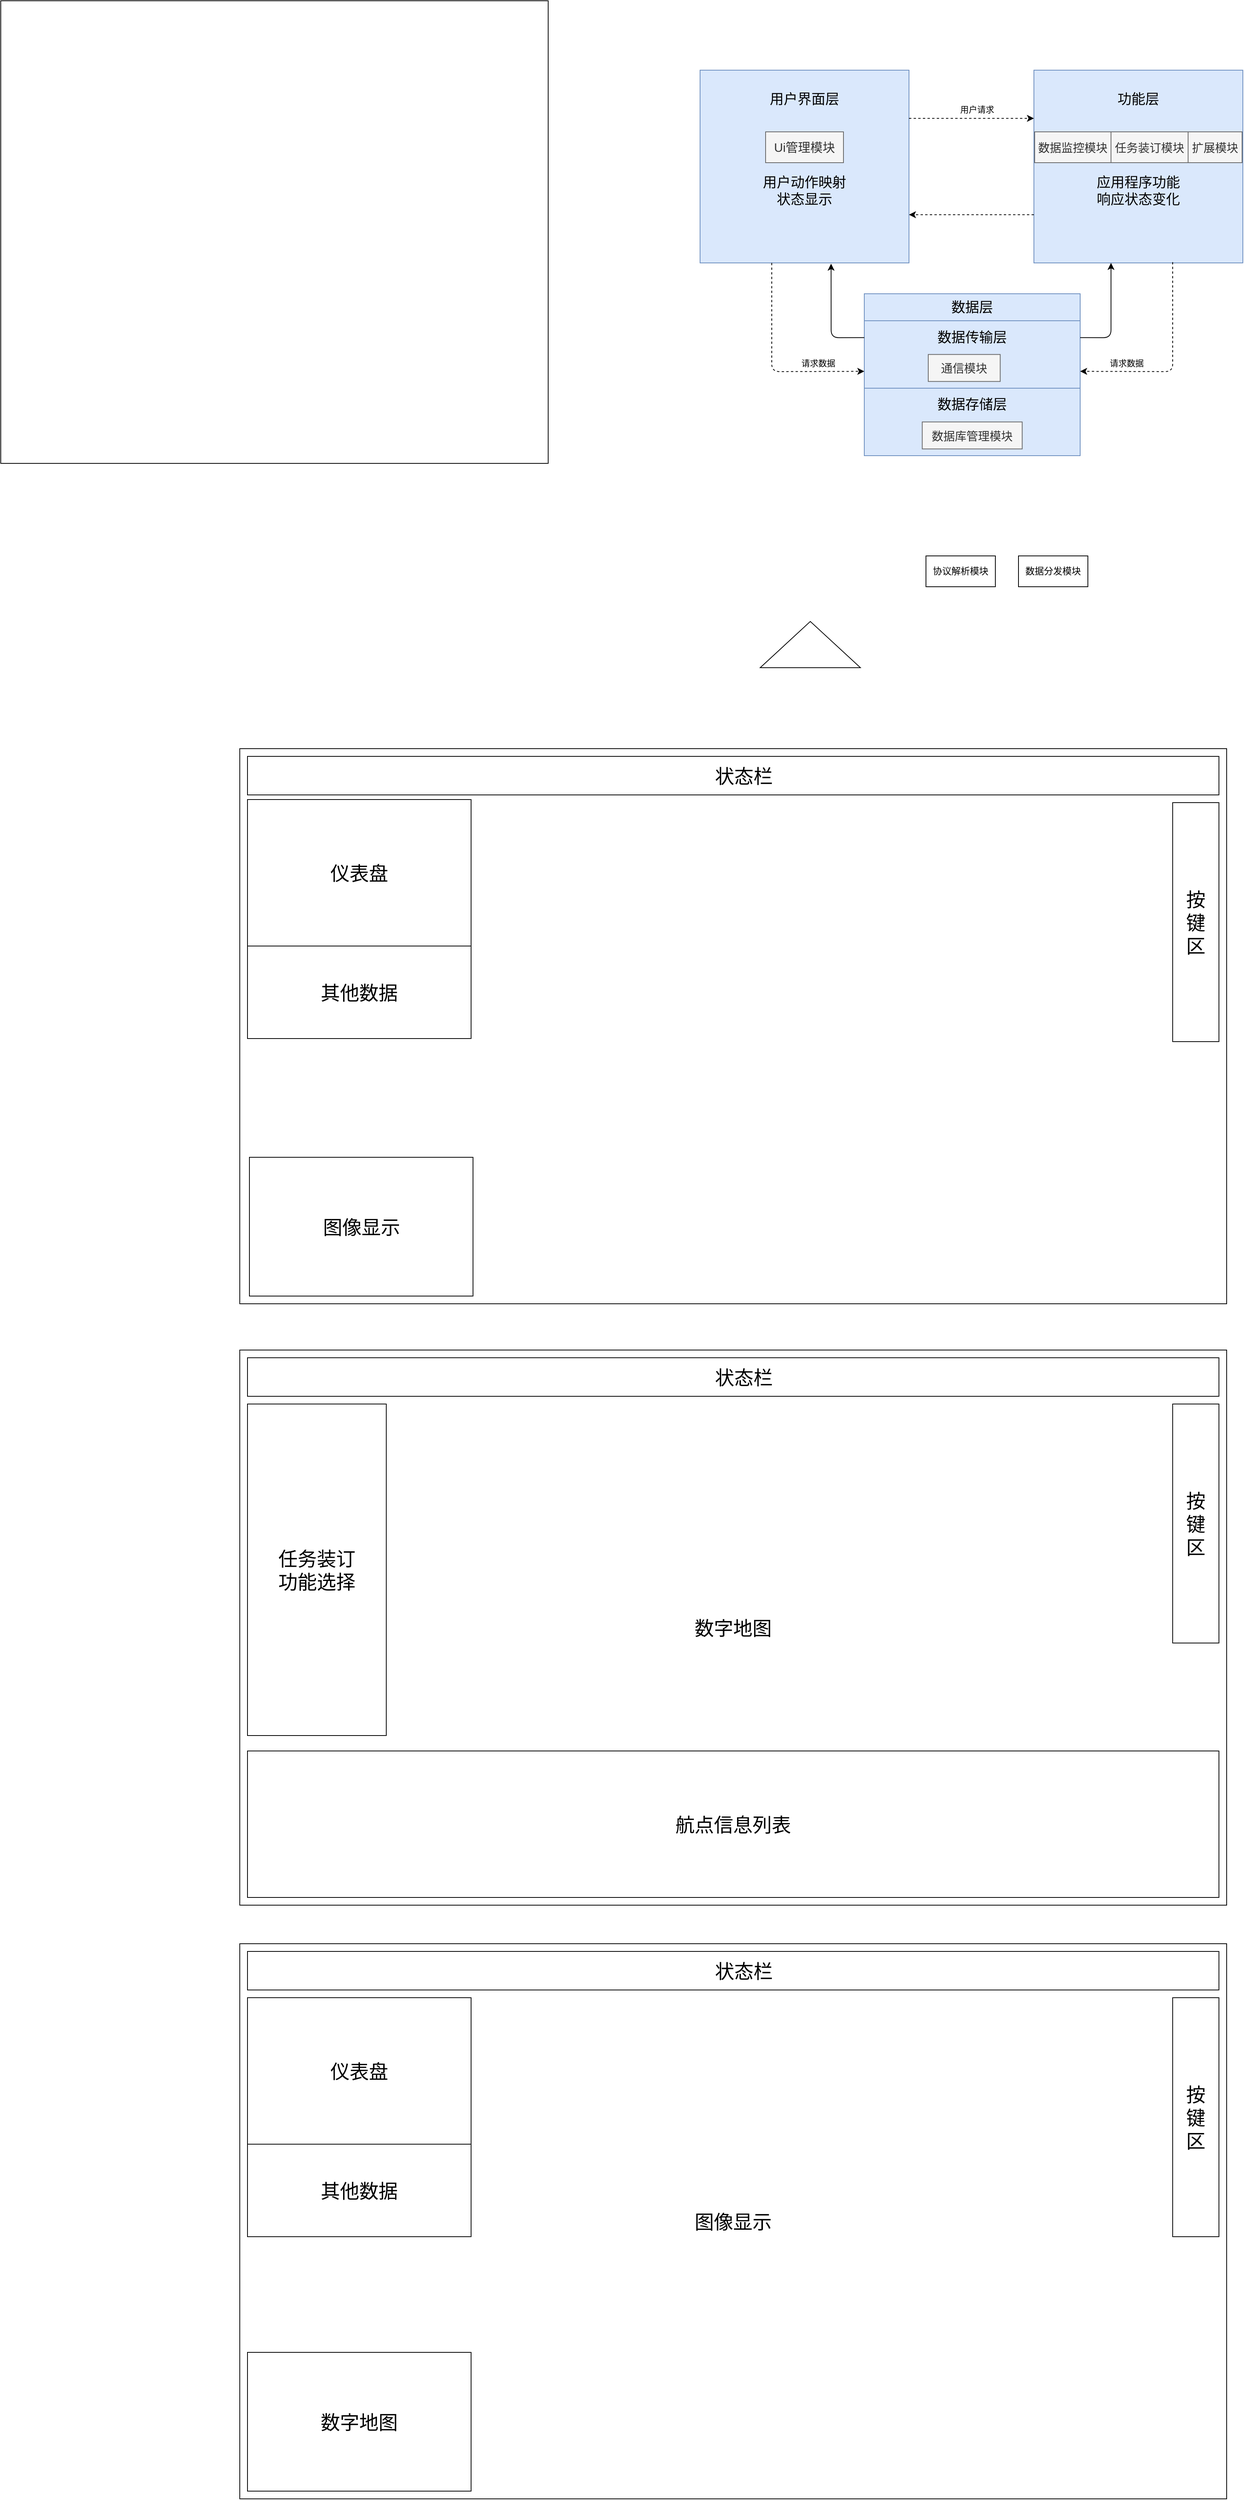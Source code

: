 <mxfile version="14.6.1" type="github">
  <diagram id="XL6aL3diKBtOu2nn48kT" name="Page-1">
    <mxGraphModel dx="2249" dy="1963" grid="1" gridSize="10" guides="1" tooltips="1" connect="1" arrows="1" fold="1" page="1" pageScale="1" pageWidth="827" pageHeight="1169" math="0" shadow="0">
      <root>
        <mxCell id="0" />
        <mxCell id="1" parent="0" />
        <mxCell id="3zyboHyzZbom233ZzuhM-11" value="" style="rounded=0;whiteSpace=wrap;html=1;" parent="1" vertex="1">
          <mxGeometry x="-80" y="-140" width="710" height="600" as="geometry" />
        </mxCell>
        <mxCell id="3zyboHyzZbom233ZzuhM-3" value="数据分发模块" style="rounded=0;whiteSpace=wrap;html=1;" parent="1" vertex="1">
          <mxGeometry x="1240" y="580" width="90" height="40" as="geometry" />
        </mxCell>
        <mxCell id="3zyboHyzZbom233ZzuhM-7" value="协议解析模块" style="rounded=0;whiteSpace=wrap;html=1;" parent="1" vertex="1">
          <mxGeometry x="1120" y="580" width="90" height="40" as="geometry" />
        </mxCell>
        <mxCell id="6aZpRVK1wGklk4xLISPi-1" value="" style="rounded=0;whiteSpace=wrap;html=1;" parent="1" vertex="1">
          <mxGeometry x="230" y="830" width="1280" height="720" as="geometry" />
        </mxCell>
        <mxCell id="6aZpRVK1wGklk4xLISPi-2" value="&amp;nbsp; &amp;nbsp; 状态栏" style="rounded=0;whiteSpace=wrap;html=1;fontSize=25;align=center;" parent="1" vertex="1">
          <mxGeometry x="240" y="840" width="1260" height="50" as="geometry" />
        </mxCell>
        <mxCell id="6aZpRVK1wGklk4xLISPi-7" value="按&lt;br&gt;键&lt;br&gt;区" style="rounded=0;whiteSpace=wrap;html=1;fontSize=25;" parent="1" vertex="1">
          <mxGeometry x="1440" y="900" width="60" height="310" as="geometry" />
        </mxCell>
        <mxCell id="6aZpRVK1wGklk4xLISPi-8" value="仪表盘" style="rounded=0;whiteSpace=wrap;html=1;fontSize=25;" parent="1" vertex="1">
          <mxGeometry x="240" y="896" width="290" height="190" as="geometry" />
        </mxCell>
        <mxCell id="6aZpRVK1wGklk4xLISPi-9" value="其他数据" style="rounded=0;whiteSpace=wrap;html=1;fontSize=25;" parent="1" vertex="1">
          <mxGeometry x="240" y="1086" width="290" height="120" as="geometry" />
        </mxCell>
        <mxCell id="6aZpRVK1wGklk4xLISPi-10" value="图像显示" style="rounded=0;whiteSpace=wrap;html=1;fontSize=25;" parent="1" vertex="1">
          <mxGeometry x="242.5" y="1360" width="290" height="180" as="geometry" />
        </mxCell>
        <mxCell id="6aZpRVK1wGklk4xLISPi-11" value="&lt;font style=&quot;font-size: 25px&quot;&gt;数字地图&lt;/font&gt;" style="rounded=0;whiteSpace=wrap;html=1;" parent="1" vertex="1">
          <mxGeometry x="230" y="1610" width="1280" height="720" as="geometry" />
        </mxCell>
        <mxCell id="6aZpRVK1wGklk4xLISPi-12" value="&amp;nbsp; &amp;nbsp; 状态栏" style="rounded=0;whiteSpace=wrap;html=1;fontSize=25;align=center;" parent="1" vertex="1">
          <mxGeometry x="240" y="1620" width="1260" height="50" as="geometry" />
        </mxCell>
        <mxCell id="6aZpRVK1wGklk4xLISPi-13" value="按&lt;br&gt;键&lt;br&gt;区" style="rounded=0;whiteSpace=wrap;html=1;fontSize=25;" parent="1" vertex="1">
          <mxGeometry x="1440" y="1680" width="60" height="310" as="geometry" />
        </mxCell>
        <mxCell id="6aZpRVK1wGklk4xLISPi-14" value="航点信息列表" style="rounded=0;whiteSpace=wrap;html=1;fontSize=25;" parent="1" vertex="1">
          <mxGeometry x="240" y="2130" width="1260" height="190" as="geometry" />
        </mxCell>
        <mxCell id="6aZpRVK1wGklk4xLISPi-15" value="任务装订&lt;br&gt;功能选择" style="rounded=0;whiteSpace=wrap;html=1;fontSize=25;" parent="1" vertex="1">
          <mxGeometry x="240" y="1680" width="180" height="430" as="geometry" />
        </mxCell>
        <mxCell id="6aZpRVK1wGklk4xLISPi-16" value="&lt;font style=&quot;font-size: 25px&quot;&gt;图像显示&lt;/font&gt;" style="rounded=0;whiteSpace=wrap;html=1;" parent="1" vertex="1">
          <mxGeometry x="230" y="2380" width="1280" height="720" as="geometry" />
        </mxCell>
        <mxCell id="6aZpRVK1wGklk4xLISPi-17" value="数字地图" style="rounded=0;whiteSpace=wrap;html=1;fontSize=25;" parent="1" vertex="1">
          <mxGeometry x="240" y="2910" width="290" height="180" as="geometry" />
        </mxCell>
        <mxCell id="6aZpRVK1wGklk4xLISPi-18" value="&amp;nbsp; &amp;nbsp; 状态栏" style="rounded=0;whiteSpace=wrap;html=1;fontSize=25;align=center;" parent="1" vertex="1">
          <mxGeometry x="240" y="2390" width="1260" height="50" as="geometry" />
        </mxCell>
        <mxCell id="6aZpRVK1wGklk4xLISPi-19" value="按&lt;br&gt;键&lt;br&gt;区" style="rounded=0;whiteSpace=wrap;html=1;fontSize=25;" parent="1" vertex="1">
          <mxGeometry x="1440" y="2450" width="60" height="310" as="geometry" />
        </mxCell>
        <mxCell id="6aZpRVK1wGklk4xLISPi-20" value="仪表盘" style="rounded=0;whiteSpace=wrap;html=1;fontSize=25;" parent="1" vertex="1">
          <mxGeometry x="240" y="2450" width="290" height="190" as="geometry" />
        </mxCell>
        <mxCell id="6aZpRVK1wGklk4xLISPi-21" value="其他数据" style="rounded=0;whiteSpace=wrap;html=1;fontSize=25;" parent="1" vertex="1">
          <mxGeometry x="240" y="2640" width="290" height="120" as="geometry" />
        </mxCell>
        <mxCell id="ft3g9Wl8zvMS7nC5u-6V-1" value="" style="triangle;whiteSpace=wrap;html=1;rotation=-90;" parent="1" vertex="1">
          <mxGeometry x="940" y="630" width="60" height="130" as="geometry" />
        </mxCell>
        <mxCell id="HP3ZWItXDYjTHHl5LXWt-4" value="" style="group" vertex="1" connectable="0" parent="1">
          <mxGeometry x="1260" y="-50" width="271" height="250" as="geometry" />
        </mxCell>
        <mxCell id="HP3ZWItXDYjTHHl5LXWt-3" value="&lt;font style=&quot;font-size: 18px&quot;&gt;功能层&lt;br&gt;&lt;br&gt;&lt;br&gt;&lt;br&gt;&lt;br&gt;应用程序功能&lt;br&gt;响应状态变化&lt;br&gt;&lt;br&gt;&lt;br&gt;&lt;/font&gt;" style="rounded=0;whiteSpace=wrap;html=1;fillColor=#dae8fc;strokeColor=#6c8ebf;" vertex="1" parent="HP3ZWItXDYjTHHl5LXWt-4">
          <mxGeometry width="271" height="250" as="geometry" />
        </mxCell>
        <mxCell id="3zyboHyzZbom233ZzuhM-4" value="数据监控模块" style="rounded=0;whiteSpace=wrap;html=1;fontSize=15;fillColor=#f5f5f5;strokeColor=#666666;fontColor=#333333;" parent="HP3ZWItXDYjTHHl5LXWt-4" vertex="1">
          <mxGeometry x="1" y="80" width="99" height="40" as="geometry" />
        </mxCell>
        <mxCell id="3zyboHyzZbom233ZzuhM-6" value="任务装订模块" style="rounded=0;whiteSpace=wrap;html=1;fontSize=15;fillColor=#f5f5f5;strokeColor=#666666;fontColor=#333333;" parent="HP3ZWItXDYjTHHl5LXWt-4" vertex="1">
          <mxGeometry x="100" y="80" width="100" height="40" as="geometry" />
        </mxCell>
        <mxCell id="3zyboHyzZbom233ZzuhM-10" value="扩展模块" style="rounded=0;whiteSpace=wrap;html=1;fontSize=15;fillColor=#f5f5f5;strokeColor=#666666;fontColor=#333333;" parent="HP3ZWItXDYjTHHl5LXWt-4" vertex="1">
          <mxGeometry x="200" y="80" width="70" height="40" as="geometry" />
        </mxCell>
        <mxCell id="HP3ZWItXDYjTHHl5LXWt-5" value="" style="group" vertex="1" connectable="0" parent="1">
          <mxGeometry x="827" y="-50" width="271" height="250" as="geometry" />
        </mxCell>
        <mxCell id="7bwwpkhhdbi9v0hprMws-1" value="&lt;font style=&quot;font-size: 18px&quot;&gt;用户界面层&lt;br&gt;&lt;br&gt;&lt;br&gt;&lt;br&gt;&lt;br&gt;用户动作映射&lt;br&gt;状态显示&lt;br&gt;&lt;br&gt;&lt;br&gt;&lt;/font&gt;" style="rounded=0;whiteSpace=wrap;html=1;fillColor=#dae8fc;strokeColor=#6c8ebf;" parent="HP3ZWItXDYjTHHl5LXWt-5" vertex="1">
          <mxGeometry width="271" height="250" as="geometry" />
        </mxCell>
        <mxCell id="7bwwpkhhdbi9v0hprMws-2" value="&lt;font style=&quot;font-size: 16px&quot;&gt;Ui管理模块&lt;/font&gt;" style="rounded=0;whiteSpace=wrap;html=1;fillColor=#f5f5f5;strokeColor=#666666;fontColor=#333333;" parent="HP3ZWItXDYjTHHl5LXWt-5" vertex="1">
          <mxGeometry x="85" y="80" width="101" height="40" as="geometry" />
        </mxCell>
        <mxCell id="HP3ZWItXDYjTHHl5LXWt-7" value="" style="group" vertex="1" connectable="0" parent="1">
          <mxGeometry x="1040" y="240" width="280" height="210" as="geometry" />
        </mxCell>
        <mxCell id="HP3ZWItXDYjTHHl5LXWt-1" value="&lt;font style=&quot;font-size: 18px&quot;&gt;数据层&lt;br&gt;&lt;/font&gt;" style="rounded=0;whiteSpace=wrap;html=1;fillColor=#dae8fc;strokeColor=#6c8ebf;" vertex="1" parent="HP3ZWItXDYjTHHl5LXWt-7">
          <mxGeometry width="280" height="35" as="geometry" />
        </mxCell>
        <mxCell id="3zyboHyzZbom233ZzuhM-9" value="&lt;font style=&quot;font-size: 18px&quot;&gt;数据存储层&lt;br&gt;&lt;br&gt;&lt;br&gt;&lt;/font&gt;" style="rounded=0;whiteSpace=wrap;html=1;fillColor=#dae8fc;strokeColor=#6c8ebf;" parent="HP3ZWItXDYjTHHl5LXWt-7" vertex="1">
          <mxGeometry y="122.5" width="280" height="87.5" as="geometry" />
        </mxCell>
        <mxCell id="3zyboHyzZbom233ZzuhM-1" value="&lt;font style=&quot;font-size: 18px&quot;&gt;数据传输层&lt;br&gt;&lt;br&gt;&lt;br&gt;&lt;/font&gt;" style="rounded=0;whiteSpace=wrap;html=1;fillColor=#dae8fc;strokeColor=#6c8ebf;" parent="HP3ZWItXDYjTHHl5LXWt-7" vertex="1">
          <mxGeometry y="35" width="280" height="87.5" as="geometry" />
        </mxCell>
        <mxCell id="3zyboHyzZbom233ZzuhM-2" value="数据库管理模块" style="rounded=0;whiteSpace=wrap;html=1;fontSize=15;fillColor=#f5f5f5;strokeColor=#666666;fontColor=#333333;direction=south;" parent="HP3ZWItXDYjTHHl5LXWt-7" vertex="1">
          <mxGeometry x="75.185" y="166.25" width="129.63" height="35" as="geometry" />
        </mxCell>
        <mxCell id="3zyboHyzZbom233ZzuhM-8" value="通信模块" style="rounded=0;whiteSpace=wrap;html=1;fontSize=15;fillColor=#f5f5f5;strokeColor=#666666;fontColor=#333333;" parent="HP3ZWItXDYjTHHl5LXWt-7" vertex="1">
          <mxGeometry x="82.963" y="78.75" width="93.333" height="35" as="geometry" />
        </mxCell>
        <mxCell id="HP3ZWItXDYjTHHl5LXWt-8" value="" style="endArrow=classic;html=1;exitX=1;exitY=0.25;exitDx=0;exitDy=0;entryX=0;entryY=0.25;entryDx=0;entryDy=0;dashed=1;" edge="1" parent="1" source="7bwwpkhhdbi9v0hprMws-1" target="HP3ZWItXDYjTHHl5LXWt-3">
          <mxGeometry width="50" height="50" relative="1" as="geometry">
            <mxPoint x="1160" y="40" as="sourcePoint" />
            <mxPoint x="1210" y="-10" as="targetPoint" />
          </mxGeometry>
        </mxCell>
        <mxCell id="HP3ZWItXDYjTHHl5LXWt-9" value="用户请求" style="edgeLabel;html=1;align=center;verticalAlign=middle;resizable=0;points=[];" vertex="1" connectable="0" parent="HP3ZWItXDYjTHHl5LXWt-8">
          <mxGeometry x="0.188" y="1" relative="1" as="geometry">
            <mxPoint x="-8" y="-11" as="offset" />
          </mxGeometry>
        </mxCell>
        <mxCell id="HP3ZWItXDYjTHHl5LXWt-10" value="" style="endArrow=classic;html=1;dashed=1;entryX=1;entryY=0.75;entryDx=0;entryDy=0;exitX=0;exitY=0.75;exitDx=0;exitDy=0;" edge="1" parent="1" source="HP3ZWItXDYjTHHl5LXWt-3" target="7bwwpkhhdbi9v0hprMws-1">
          <mxGeometry width="50" height="50" relative="1" as="geometry">
            <mxPoint x="1239" y="138" as="sourcePoint" />
            <mxPoint x="1220" y="70" as="targetPoint" />
          </mxGeometry>
        </mxCell>
        <mxCell id="HP3ZWItXDYjTHHl5LXWt-11" value="" style="endArrow=classic;html=1;entryX=0.627;entryY=1.004;entryDx=0;entryDy=0;entryPerimeter=0;exitX=0;exitY=0.25;exitDx=0;exitDy=0;" edge="1" parent="1" source="3zyboHyzZbom233ZzuhM-1" target="7bwwpkhhdbi9v0hprMws-1">
          <mxGeometry width="50" height="50" relative="1" as="geometry">
            <mxPoint x="1040" y="340" as="sourcePoint" />
            <mxPoint x="970" y="220" as="targetPoint" />
            <Array as="points">
              <mxPoint x="997" y="297" />
            </Array>
          </mxGeometry>
        </mxCell>
        <mxCell id="HP3ZWItXDYjTHHl5LXWt-12" value="" style="endArrow=classic;html=1;dashed=1;entryX=0;entryY=0.75;entryDx=0;entryDy=0;" edge="1" parent="1" target="3zyboHyzZbom233ZzuhM-1">
          <mxGeometry width="50" height="50" relative="1" as="geometry">
            <mxPoint x="920" y="200" as="sourcePoint" />
            <mxPoint x="980" y="270" as="targetPoint" />
            <Array as="points">
              <mxPoint x="920" y="341" />
            </Array>
          </mxGeometry>
        </mxCell>
        <mxCell id="HP3ZWItXDYjTHHl5LXWt-18" value="请求数据" style="edgeLabel;html=1;align=center;verticalAlign=middle;resizable=0;points=[];" vertex="1" connectable="0" parent="HP3ZWItXDYjTHHl5LXWt-12">
          <mxGeometry x="-0.732" y="-2" relative="1" as="geometry">
            <mxPoint x="62" y="95" as="offset" />
          </mxGeometry>
        </mxCell>
        <mxCell id="HP3ZWItXDYjTHHl5LXWt-16" value="" style="endArrow=classic;html=1;exitX=1;exitY=0.25;exitDx=0;exitDy=0;entryX=0.369;entryY=1;entryDx=0;entryDy=0;entryPerimeter=0;" edge="1" parent="1" source="3zyboHyzZbom233ZzuhM-1" target="HP3ZWItXDYjTHHl5LXWt-3">
          <mxGeometry width="50" height="50" relative="1" as="geometry">
            <mxPoint x="1360" y="330" as="sourcePoint" />
            <mxPoint x="1410" y="280" as="targetPoint" />
            <Array as="points">
              <mxPoint x="1360" y="297" />
            </Array>
          </mxGeometry>
        </mxCell>
        <mxCell id="HP3ZWItXDYjTHHl5LXWt-17" value="" style="endArrow=classic;html=1;dashed=1;entryX=1;entryY=0.75;entryDx=0;entryDy=0;" edge="1" parent="1" target="3zyboHyzZbom233ZzuhM-1">
          <mxGeometry width="50" height="50" relative="1" as="geometry">
            <mxPoint x="1440" y="199" as="sourcePoint" />
            <mxPoint x="1510" y="330" as="targetPoint" />
            <Array as="points">
              <mxPoint x="1440" y="341" />
            </Array>
          </mxGeometry>
        </mxCell>
        <mxCell id="HP3ZWItXDYjTHHl5LXWt-19" value="请求数据" style="edgeLabel;html=1;align=center;verticalAlign=middle;resizable=0;points=[];" vertex="1" connectable="0" parent="HP3ZWItXDYjTHHl5LXWt-17">
          <mxGeometry x="-0.305" y="5" relative="1" as="geometry">
            <mxPoint x="-65" y="40" as="offset" />
          </mxGeometry>
        </mxCell>
      </root>
    </mxGraphModel>
  </diagram>
</mxfile>
